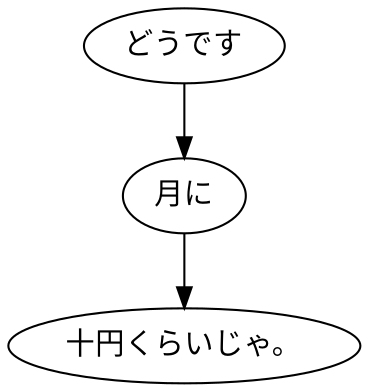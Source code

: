 digraph graph8687 {
	node0 [label="どうです"];
	node1 [label="月に"];
	node2 [label="十円くらいじゃ。"];
	node0 -> node1;
	node1 -> node2;
}
